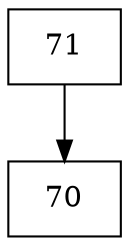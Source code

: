digraph G {
  node [shape=record];
  node0 [label="{71}"];
  node0 -> node1;
  node1 [label="{70}"];
}
